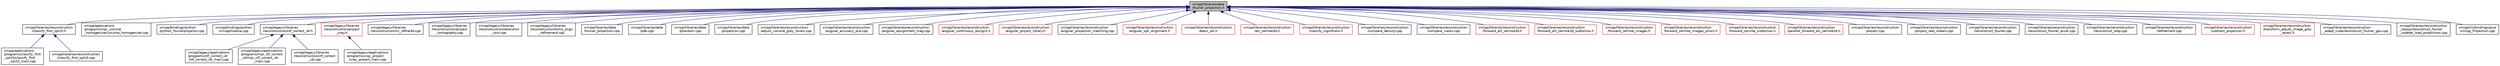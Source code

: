 digraph "xmipp/libraries/data/fourier_projection.h"
{
  edge [fontname="Helvetica",fontsize="10",labelfontname="Helvetica",labelfontsize="10"];
  node [fontname="Helvetica",fontsize="10",shape=record];
  Node61 [label="xmipp/libraries/data\l/fourier_projection.h",height=0.2,width=0.4,color="black", fillcolor="grey75", style="filled", fontcolor="black"];
  Node61 -> Node62 [dir="back",color="midnightblue",fontsize="10",style="solid",fontname="Helvetica"];
  Node62 [label="xmipp/libraries/reconstruction\l/classify_first_split3.h",height=0.2,width=0.4,color="black", fillcolor="white", style="filled",URL="$classify__first__split3_8h.html"];
  Node62 -> Node63 [dir="back",color="midnightblue",fontsize="10",style="solid",fontname="Helvetica"];
  Node63 [label="xmipp/applications\l/programs/classify_first\l_split3/classify_first\l_split3_main.cpp",height=0.2,width=0.4,color="black", fillcolor="white", style="filled",URL="$classify__first__split3__main_8cpp.html"];
  Node62 -> Node64 [dir="back",color="midnightblue",fontsize="10",style="solid",fontname="Helvetica"];
  Node64 [label="xmipp/libraries/reconstruction\l/classify_first_split3.cpp",height=0.2,width=0.4,color="black", fillcolor="white", style="filled",URL="$classify__first__split3_8cpp.html"];
  Node61 -> Node65 [dir="back",color="midnightblue",fontsize="10",style="solid",fontname="Helvetica"];
  Node65 [label="xmipp/applications\l/programs/mpi_volume\l_homogenizer/volume_homogenizer.cpp",height=0.2,width=0.4,color="black", fillcolor="white", style="filled",URL="$volume__homogenizer_8cpp.html"];
  Node61 -> Node66 [dir="back",color="midnightblue",fontsize="10",style="solid",fontname="Helvetica"];
  Node66 [label="xmipp/bindings/python\l/python_fourierprojector.cpp",height=0.2,width=0.4,color="black", fillcolor="white", style="filled",URL="$python__fourierprojector_8cpp.html"];
  Node61 -> Node67 [dir="back",color="midnightblue",fontsize="10",style="solid",fontname="Helvetica"];
  Node67 [label="xmipp/bindings/python\l/xmippmodule.cpp",height=0.2,width=0.4,color="black", fillcolor="white", style="filled",URL="$xmippmodule_8cpp.html"];
  Node61 -> Node68 [dir="back",color="midnightblue",fontsize="10",style="solid",fontname="Helvetica"];
  Node68 [label="xmipp/legacy/libraries\l/reconstruction/ctf_correct_idr.h",height=0.2,width=0.4,color="black", fillcolor="white", style="filled",URL="$ctf__correct__idr_8h.html"];
  Node68 -> Node69 [dir="back",color="midnightblue",fontsize="10",style="solid",fontname="Helvetica"];
  Node69 [label="xmipp/legacy/applications\l/programs/ctf_correct_idr\l/ctf_correct_idr_main.cpp",height=0.2,width=0.4,color="black", fillcolor="white", style="filled",URL="$ctf__correct__idr__main_8cpp.html"];
  Node68 -> Node70 [dir="back",color="midnightblue",fontsize="10",style="solid",fontname="Helvetica"];
  Node70 [label="xmipp/legacy/applications\l/programs/mpi_ctf_correct\l_idr/mpi_ctf_correct_idr\l_main.cpp",height=0.2,width=0.4,color="black", fillcolor="white", style="filled",URL="$mpi__ctf__correct__idr__main_8cpp.html"];
  Node68 -> Node71 [dir="back",color="midnightblue",fontsize="10",style="solid",fontname="Helvetica"];
  Node71 [label="xmipp/legacy/libraries\l/reconstruction/ctf_correct\l_idr.cpp",height=0.2,width=0.4,color="black", fillcolor="white", style="filled",URL="$ctf__correct__idr_8cpp.html"];
  Node61 -> Node72 [dir="back",color="midnightblue",fontsize="10",style="solid",fontname="Helvetica"];
  Node72 [label="xmipp/legacy/libraries\l/reconstruction/project\l_xray.h",height=0.2,width=0.4,color="red", fillcolor="white", style="filled",URL="$project__xray_8h.html"];
  Node72 -> Node73 [dir="back",color="midnightblue",fontsize="10",style="solid",fontname="Helvetica"];
  Node73 [label="xmipp/legacy/applications\l/programs/xray_project\l/xray_project_main.cpp",height=0.2,width=0.4,color="black", fillcolor="white", style="filled",URL="$xray__project__main_8cpp.html"];
  Node61 -> Node84 [dir="back",color="midnightblue",fontsize="10",style="solid",fontname="Helvetica"];
  Node84 [label="xmipp/legacy/libraries\l/reconstruction/ml_refine3d.cpp",height=0.2,width=0.4,color="black", fillcolor="white", style="filled",URL="$ml__refine3d_8cpp.html"];
  Node61 -> Node85 [dir="back",color="midnightblue",fontsize="10",style="solid",fontname="Helvetica"];
  Node85 [label="xmipp/legacy/libraries\l/reconstruction/project\l_tomography.cpp",height=0.2,width=0.4,color="black", fillcolor="white", style="filled",URL="$project__tomography_8cpp.html"];
  Node61 -> Node86 [dir="back",color="midnightblue",fontsize="10",style="solid",fontname="Helvetica"];
  Node86 [label="xmipp/legacy/libraries\l/reconstruction/resolution\l_ssnr.cpp",height=0.2,width=0.4,color="black", fillcolor="white", style="filled",URL="$resolution__ssnr_8cpp.html"];
  Node61 -> Node87 [dir="back",color="midnightblue",fontsize="10",style="solid",fontname="Helvetica"];
  Node87 [label="xmipp/legacy/libraries\l/reconstruction/tomo_align\l_refinement.cpp",height=0.2,width=0.4,color="black", fillcolor="white", style="filled",URL="$tomo__align__refinement_8cpp.html"];
  Node61 -> Node88 [dir="back",color="midnightblue",fontsize="10",style="solid",fontname="Helvetica"];
  Node88 [label="xmipp/libraries/data\l/fourier_projection.cpp",height=0.2,width=0.4,color="black", fillcolor="white", style="filled",URL="$fourier__projection_8cpp.html"];
  Node61 -> Node89 [dir="back",color="midnightblue",fontsize="10",style="solid",fontname="Helvetica"];
  Node89 [label="xmipp/libraries/data\l/pdb.cpp",height=0.2,width=0.4,color="black", fillcolor="white", style="filled",URL="$pdb_8cpp.html"];
  Node61 -> Node90 [dir="back",color="midnightblue",fontsize="10",style="solid",fontname="Helvetica"];
  Node90 [label="xmipp/libraries/data\l/phantom.cpp",height=0.2,width=0.4,color="black", fillcolor="white", style="filled",URL="$phantom_8cpp.html"];
  Node61 -> Node91 [dir="back",color="midnightblue",fontsize="10",style="solid",fontname="Helvetica"];
  Node91 [label="xmipp/libraries/data\l/projection.cpp",height=0.2,width=0.4,color="black", fillcolor="white", style="filled",URL="$projection_8cpp.html"];
  Node61 -> Node92 [dir="back",color="midnightblue",fontsize="10",style="solid",fontname="Helvetica"];
  Node92 [label="xmipp/libraries/reconstruction\l/adjust_volume_grey_levels.cpp",height=0.2,width=0.4,color="black", fillcolor="white", style="filled",URL="$adjust__volume__grey__levels_8cpp.html"];
  Node61 -> Node93 [dir="back",color="midnightblue",fontsize="10",style="solid",fontname="Helvetica"];
  Node93 [label="xmipp/libraries/reconstruction\l/angular_accuracy_pca.cpp",height=0.2,width=0.4,color="black", fillcolor="white", style="filled",URL="$angular__accuracy__pca_8cpp.html"];
  Node61 -> Node94 [dir="back",color="midnightblue",fontsize="10",style="solid",fontname="Helvetica"];
  Node94 [label="xmipp/libraries/reconstruction\l/angular_assignment_mag.cpp",height=0.2,width=0.4,color="black", fillcolor="white", style="filled",URL="$angular__assignment__mag_8cpp.html"];
  Node61 -> Node95 [dir="back",color="midnightblue",fontsize="10",style="solid",fontname="Helvetica"];
  Node95 [label="xmipp/libraries/reconstruction\l/angular_continuous_assign2.h",height=0.2,width=0.4,color="red", fillcolor="white", style="filled",URL="$angular__continuous__assign2_8h.html"];
  Node61 -> Node100 [dir="back",color="midnightblue",fontsize="10",style="solid",fontname="Helvetica"];
  Node100 [label="xmipp/libraries/reconstruction\l/angular_project_library.h",height=0.2,width=0.4,color="red", fillcolor="white", style="filled",URL="$angular__project__library_8h.html"];
  Node61 -> Node118 [dir="back",color="midnightblue",fontsize="10",style="solid",fontname="Helvetica"];
  Node118 [label="xmipp/libraries/reconstruction\l/angular_projection_matching.cpp",height=0.2,width=0.4,color="black", fillcolor="white", style="filled",URL="$angular__projection__matching_8cpp.html"];
  Node61 -> Node119 [dir="back",color="midnightblue",fontsize="10",style="solid",fontname="Helvetica"];
  Node119 [label="xmipp/libraries/reconstruction\l/angular_sph_alignment.h",height=0.2,width=0.4,color="red", fillcolor="white", style="filled",URL="$angular__sph__alignment_8h.html"];
  Node61 -> Node124 [dir="back",color="midnightblue",fontsize="10",style="solid",fontname="Helvetica"];
  Node124 [label="xmipp/libraries/reconstruction\l/basic_art.h",height=0.2,width=0.4,color="red", fillcolor="white", style="filled",URL="$basic__art_8h.html"];
  Node61 -> Node134 [dir="back",color="midnightblue",fontsize="10",style="solid",fontname="Helvetica"];
  Node134 [label="xmipp/libraries/reconstruction\l/art_zernike3d.h",height=0.2,width=0.4,color="red", fillcolor="white", style="filled",URL="$art__zernike3d_8h.html"];
  Node61 -> Node137 [dir="back",color="midnightblue",fontsize="10",style="solid",fontname="Helvetica"];
  Node137 [label="xmipp/libraries/reconstruction\l/classify_significant.h",height=0.2,width=0.4,color="red", fillcolor="white", style="filled",URL="$classify__significant_8h.html"];
  Node61 -> Node140 [dir="back",color="midnightblue",fontsize="10",style="solid",fontname="Helvetica"];
  Node140 [label="xmipp/libraries/reconstruction\l/compare_density.cpp",height=0.2,width=0.4,color="black", fillcolor="white", style="filled",URL="$compare__density_8cpp.html"];
  Node61 -> Node141 [dir="back",color="midnightblue",fontsize="10",style="solid",fontname="Helvetica"];
  Node141 [label="xmipp/libraries/reconstruction\l/compare_views.cpp",height=0.2,width=0.4,color="black", fillcolor="white", style="filled",URL="$compare__views_8cpp.html"];
  Node61 -> Node142 [dir="back",color="midnightblue",fontsize="10",style="solid",fontname="Helvetica"];
  Node142 [label="xmipp/libraries/reconstruction\l/forward_art_zernike3d.h",height=0.2,width=0.4,color="red", fillcolor="white", style="filled",URL="$forward__art__zernike3d_8h.html"];
  Node61 -> Node145 [dir="back",color="midnightblue",fontsize="10",style="solid",fontname="Helvetica"];
  Node145 [label="xmipp/libraries/reconstruction\l/forward_art_zernike3d_subtomos.h",height=0.2,width=0.4,color="red", fillcolor="white", style="filled",URL="$forward__art__zernike3d__subtomos_8h.html"];
  Node61 -> Node148 [dir="back",color="midnightblue",fontsize="10",style="solid",fontname="Helvetica"];
  Node148 [label="xmipp/libraries/reconstruction\l/forward_zernike_images.h",height=0.2,width=0.4,color="red", fillcolor="white", style="filled",URL="$forward__zernike__images_8h.html"];
  Node61 -> Node153 [dir="back",color="midnightblue",fontsize="10",style="solid",fontname="Helvetica"];
  Node153 [label="xmipp/libraries/reconstruction\l/forward_zernike_images_priors.h",height=0.2,width=0.4,color="red", fillcolor="white", style="filled",URL="$forward__zernike__images__priors_8h.html"];
  Node61 -> Node158 [dir="back",color="midnightblue",fontsize="10",style="solid",fontname="Helvetica"];
  Node158 [label="xmipp/libraries/reconstruction\l/forward_zernike_subtomos.h",height=0.2,width=0.4,color="red", fillcolor="white", style="filled",URL="$forward__zernike__subtomos_8h.html"];
  Node61 -> Node163 [dir="back",color="midnightblue",fontsize="10",style="solid",fontname="Helvetica"];
  Node163 [label="xmipp/libraries/reconstruction\l/parallel_forward_art_zernike3d.h",height=0.2,width=0.4,color="red", fillcolor="white", style="filled",URL="$parallel__forward__art__zernike3d_8h.html"];
  Node61 -> Node166 [dir="back",color="midnightblue",fontsize="10",style="solid",fontname="Helvetica"];
  Node166 [label="xmipp/libraries/reconstruction\l/project.cpp",height=0.2,width=0.4,color="black", fillcolor="white", style="filled",URL="$project_8cpp.html"];
  Node61 -> Node167 [dir="back",color="midnightblue",fontsize="10",style="solid",fontname="Helvetica"];
  Node167 [label="xmipp/libraries/reconstruction\l/project_real_shears.cpp",height=0.2,width=0.4,color="black", fillcolor="white", style="filled",URL="$project__real__shears_8cpp.html"];
  Node61 -> Node168 [dir="back",color="midnightblue",fontsize="10",style="solid",fontname="Helvetica"];
  Node168 [label="xmipp/libraries/reconstruction\l/reconstruct_fourier.cpp",height=0.2,width=0.4,color="black", fillcolor="white", style="filled",URL="$reconstruct__fourier_8cpp.html"];
  Node61 -> Node169 [dir="back",color="midnightblue",fontsize="10",style="solid",fontname="Helvetica"];
  Node169 [label="xmipp/libraries/reconstruction\l/reconstruct_fourier_accel.cpp",height=0.2,width=0.4,color="black", fillcolor="white", style="filled",URL="$reconstruct__fourier__accel_8cpp.html"];
  Node61 -> Node170 [dir="back",color="midnightblue",fontsize="10",style="solid",fontname="Helvetica"];
  Node170 [label="xmipp/libraries/reconstruction\l/reconstruct_wbp.cpp",height=0.2,width=0.4,color="black", fillcolor="white", style="filled",URL="$reconstruct__wbp_8cpp.html"];
  Node61 -> Node171 [dir="back",color="midnightblue",fontsize="10",style="solid",fontname="Helvetica"];
  Node171 [label="xmipp/libraries/reconstruction\l/refinement.cpp",height=0.2,width=0.4,color="black", fillcolor="white", style="filled",URL="$refinement_8cpp.html"];
  Node61 -> Node172 [dir="back",color="midnightblue",fontsize="10",style="solid",fontname="Helvetica"];
  Node172 [label="xmipp/libraries/reconstruction\l/subtract_projection.h",height=0.2,width=0.4,color="red", fillcolor="white", style="filled",URL="$subtract__projection_8h.html"];
  Node61 -> Node175 [dir="back",color="midnightblue",fontsize="10",style="solid",fontname="Helvetica"];
  Node175 [label="xmipp/libraries/reconstruction\l/transform_adjust_image_grey\l_levels.h",height=0.2,width=0.4,color="red", fillcolor="white", style="filled",URL="$transform__adjust__image__grey__levels_8h.html"];
  Node61 -> Node180 [dir="back",color="midnightblue",fontsize="10",style="solid",fontname="Helvetica"];
  Node180 [label="xmipp/libraries/reconstruction\l_adapt_cuda/reconstruct_fourier_gpu.cpp",height=0.2,width=0.4,color="black", fillcolor="white", style="filled",URL="$reconstruct__fourier__gpu_8cpp.html"];
  Node61 -> Node181 [dir="back",color="midnightblue",fontsize="10",style="solid",fontname="Helvetica"];
  Node181 [label="xmipp/libraries/reconstruction\l_starpu/reconstruct_fourier\l_codelet_load_projections.cpp",height=0.2,width=0.4,color="black", fillcolor="white", style="filled",URL="$reconstruct__fourier__codelet__load__projections_8cpp.html"];
  Node61 -> Node182 [dir="back",color="midnightblue",fontsize="10",style="solid",fontname="Helvetica"];
  Node182 [label="xmippViz/bindings/java\l/xmipp_Projection.cpp",height=0.2,width=0.4,color="black", fillcolor="white", style="filled",URL="$xmipp__Projection_8cpp.html"];
}
